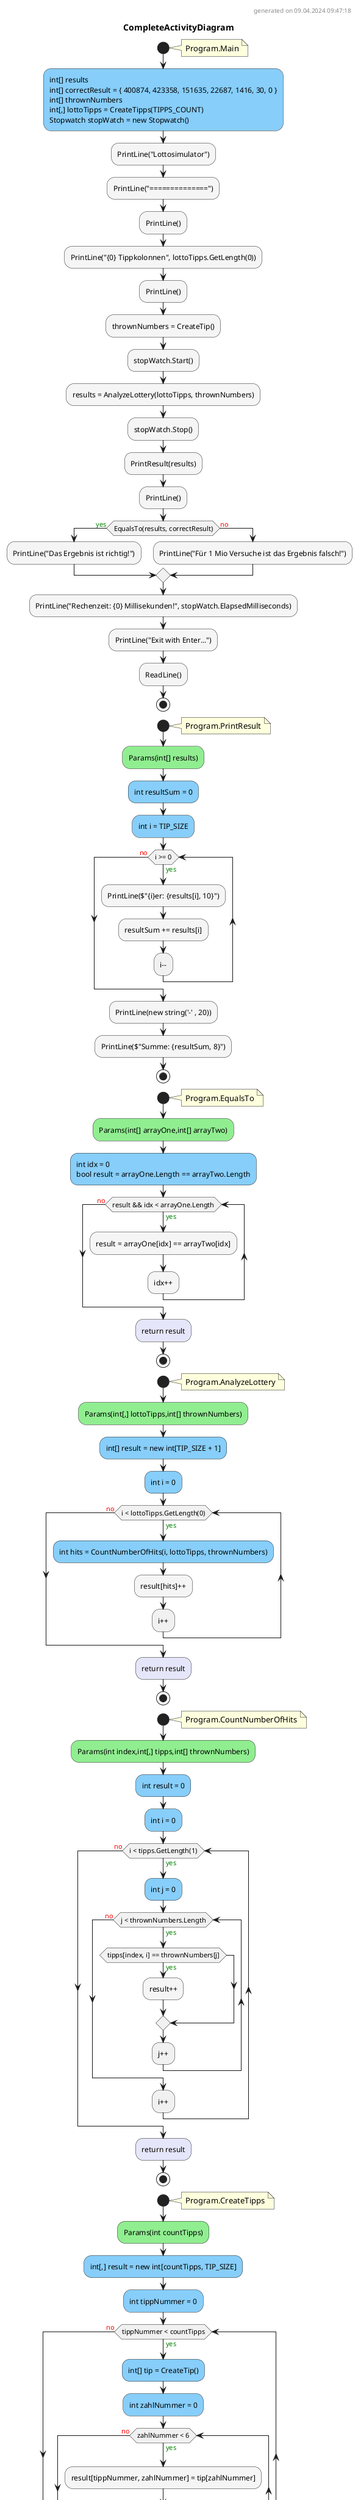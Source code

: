 @startuml CompleteActivityDiagram
header
generated on 09.04.2024 09:47:18
end header
title CompleteActivityDiagram
start
note right:  Program.Main
#LightSkyBlue:int[] results\nint[] correctResult = { 400874, 423358, 151635, 22687, 1416, 30, 0 }\nint[] thrownNumbers\nint[,] lottoTipps = CreateTipps(TIPPS_COUNT)\nStopwatch stopWatch = new Stopwatch();
#WhiteSmoke:PrintLine("Lottosimulator");
#WhiteSmoke:PrintLine("==============");
#WhiteSmoke:PrintLine();
#WhiteSmoke:PrintLine("{0} Tippkolonnen", lottoTipps.GetLength(0));
#WhiteSmoke:PrintLine();
#WhiteSmoke:thrownNumbers = CreateTip();
#WhiteSmoke:stopWatch.Start();
#WhiteSmoke:results = AnalyzeLottery(lottoTipps, thrownNumbers);
#WhiteSmoke:stopWatch.Stop();
#WhiteSmoke:PrintResult(results);
#WhiteSmoke:PrintLine();
if (EqualsTo(results, correctResult)) then (<color:green>yes)
        #WhiteSmoke:PrintLine("Das Ergebnis ist richtig!");
    else (<color:red>no)
            #WhiteSmoke:PrintLine("Für 1 Mio Versuche ist das Ergebnis falsch!");
endif
#WhiteSmoke:PrintLine("Rechenzeit: {0} Millisekunden!", stopWatch.ElapsedMilliseconds);
#WhiteSmoke:PrintLine("Exit with Enter...");
#WhiteSmoke:ReadLine();
stop
start
note right:  Program.PrintResult
#LightGreen:Params(int[] results);
#LightSkyBlue:int resultSum = 0;
#LightSkyBlue:int i = TIP_SIZE;
while (i >= 0) is (<color:green>yes)
        #WhiteSmoke:PrintLine($"{i}er: {results[i], 10}");
        #WhiteSmoke:resultSum += results[i];
:i--;
endwhile (<color:red>no)
#WhiteSmoke:PrintLine(new string('-' , 20));
#WhiteSmoke:PrintLine($"Summe: {resultSum, 8}");
stop
start
note right:  Program.EqualsTo
#LightGreen:Params(int[] arrayOne,int[] arrayTwo);
#LightSkyBlue:int idx = 0\nbool result = arrayOne.Length == arrayTwo.Length;
while (result && idx < arrayOne.Length) is (<color:green>yes)
        #WhiteSmoke:result = arrayOne[idx] == arrayTwo[idx];
        #WhiteSmoke:idx++;
endwhile (<color:red>no)
#Lavender:return result;
stop
start
note right:  Program.AnalyzeLottery
#LightGreen:Params(int[,] lottoTipps,int[] thrownNumbers);
#LightSkyBlue:int[] result = new int[TIP_SIZE + 1];
#LightSkyBlue:int i = 0;
while (i < lottoTipps.GetLength(0)) is (<color:green>yes)
        #LightSkyBlue:int hits = CountNumberOfHits(i, lottoTipps, thrownNumbers);
        #WhiteSmoke:result[hits]++;
:i++;
endwhile (<color:red>no)
#Lavender:return result;
stop
start
note right:  Program.CountNumberOfHits
#LightGreen:Params(int index,int[,] tipps,int[] thrownNumbers);
#LightSkyBlue:int result = 0;
#LightSkyBlue:int i = 0;
while (i < tipps.GetLength(1)) is (<color:green>yes)
        #LightSkyBlue:int j = 0;
        while (j < thrownNumbers.Length) is (<color:green>yes)
                if (tipps[index, i] == thrownNumbers[j]) then (<color:green>yes)
                        #WhiteSmoke:result++;
                endif
        :j++;
        endwhile (<color:red>no)
:i++;
endwhile (<color:red>no)
#Lavender:return result;
stop
start
note right:  Program.CreateTipps
#LightGreen:Params(int countTipps);
#LightSkyBlue:int[,] result = new int[countTipps, TIP_SIZE];
#LightSkyBlue:int tippNummer = 0;
while (tippNummer < countTipps) is (<color:green>yes)
        #LightSkyBlue:int[] tip = CreateTip();
        #LightSkyBlue:int zahlNummer = 0;
        while (zahlNummer < 6) is (<color:green>yes)
                #WhiteSmoke:result[tippNummer, zahlNummer] = tip[zahlNummer];
        :zahlNummer++;
        endwhile (<color:red>no)
:tippNummer++;
endwhile (<color:red>no)
#Lavender:return result;
stop
start
note right:  Program.CreateTip
#LightSkyBlue:int[] result = new int[TIP_SIZE]\nint number\nbool found;
#LightSkyBlue:int i = 0;
while (i < result.Length) is (<color:green>yes)
        repeat
                #WhiteSmoke:found = false;
                #WhiteSmoke:number = random.Next(MIN_NUMBER, MAX_NUMBER + 1);
                #LightSkyBlue:int j = 0;
                while (j < i) is (<color:green>yes)
                        if (number == result[j]) then (<color:green>yes)
                                #WhiteSmoke:found = true;
                        endif
                :j++;
                endwhile (<color:red>no)
        repeat while (found) is (<color:green>yes)
        #WhiteSmoke:result[i] = number;
:i++;
endwhile (<color:red>no)
#Lavender:return result;
stop
footer
generated with the DiagramCreator by Prof.Gehrer
end footer
@enduml
